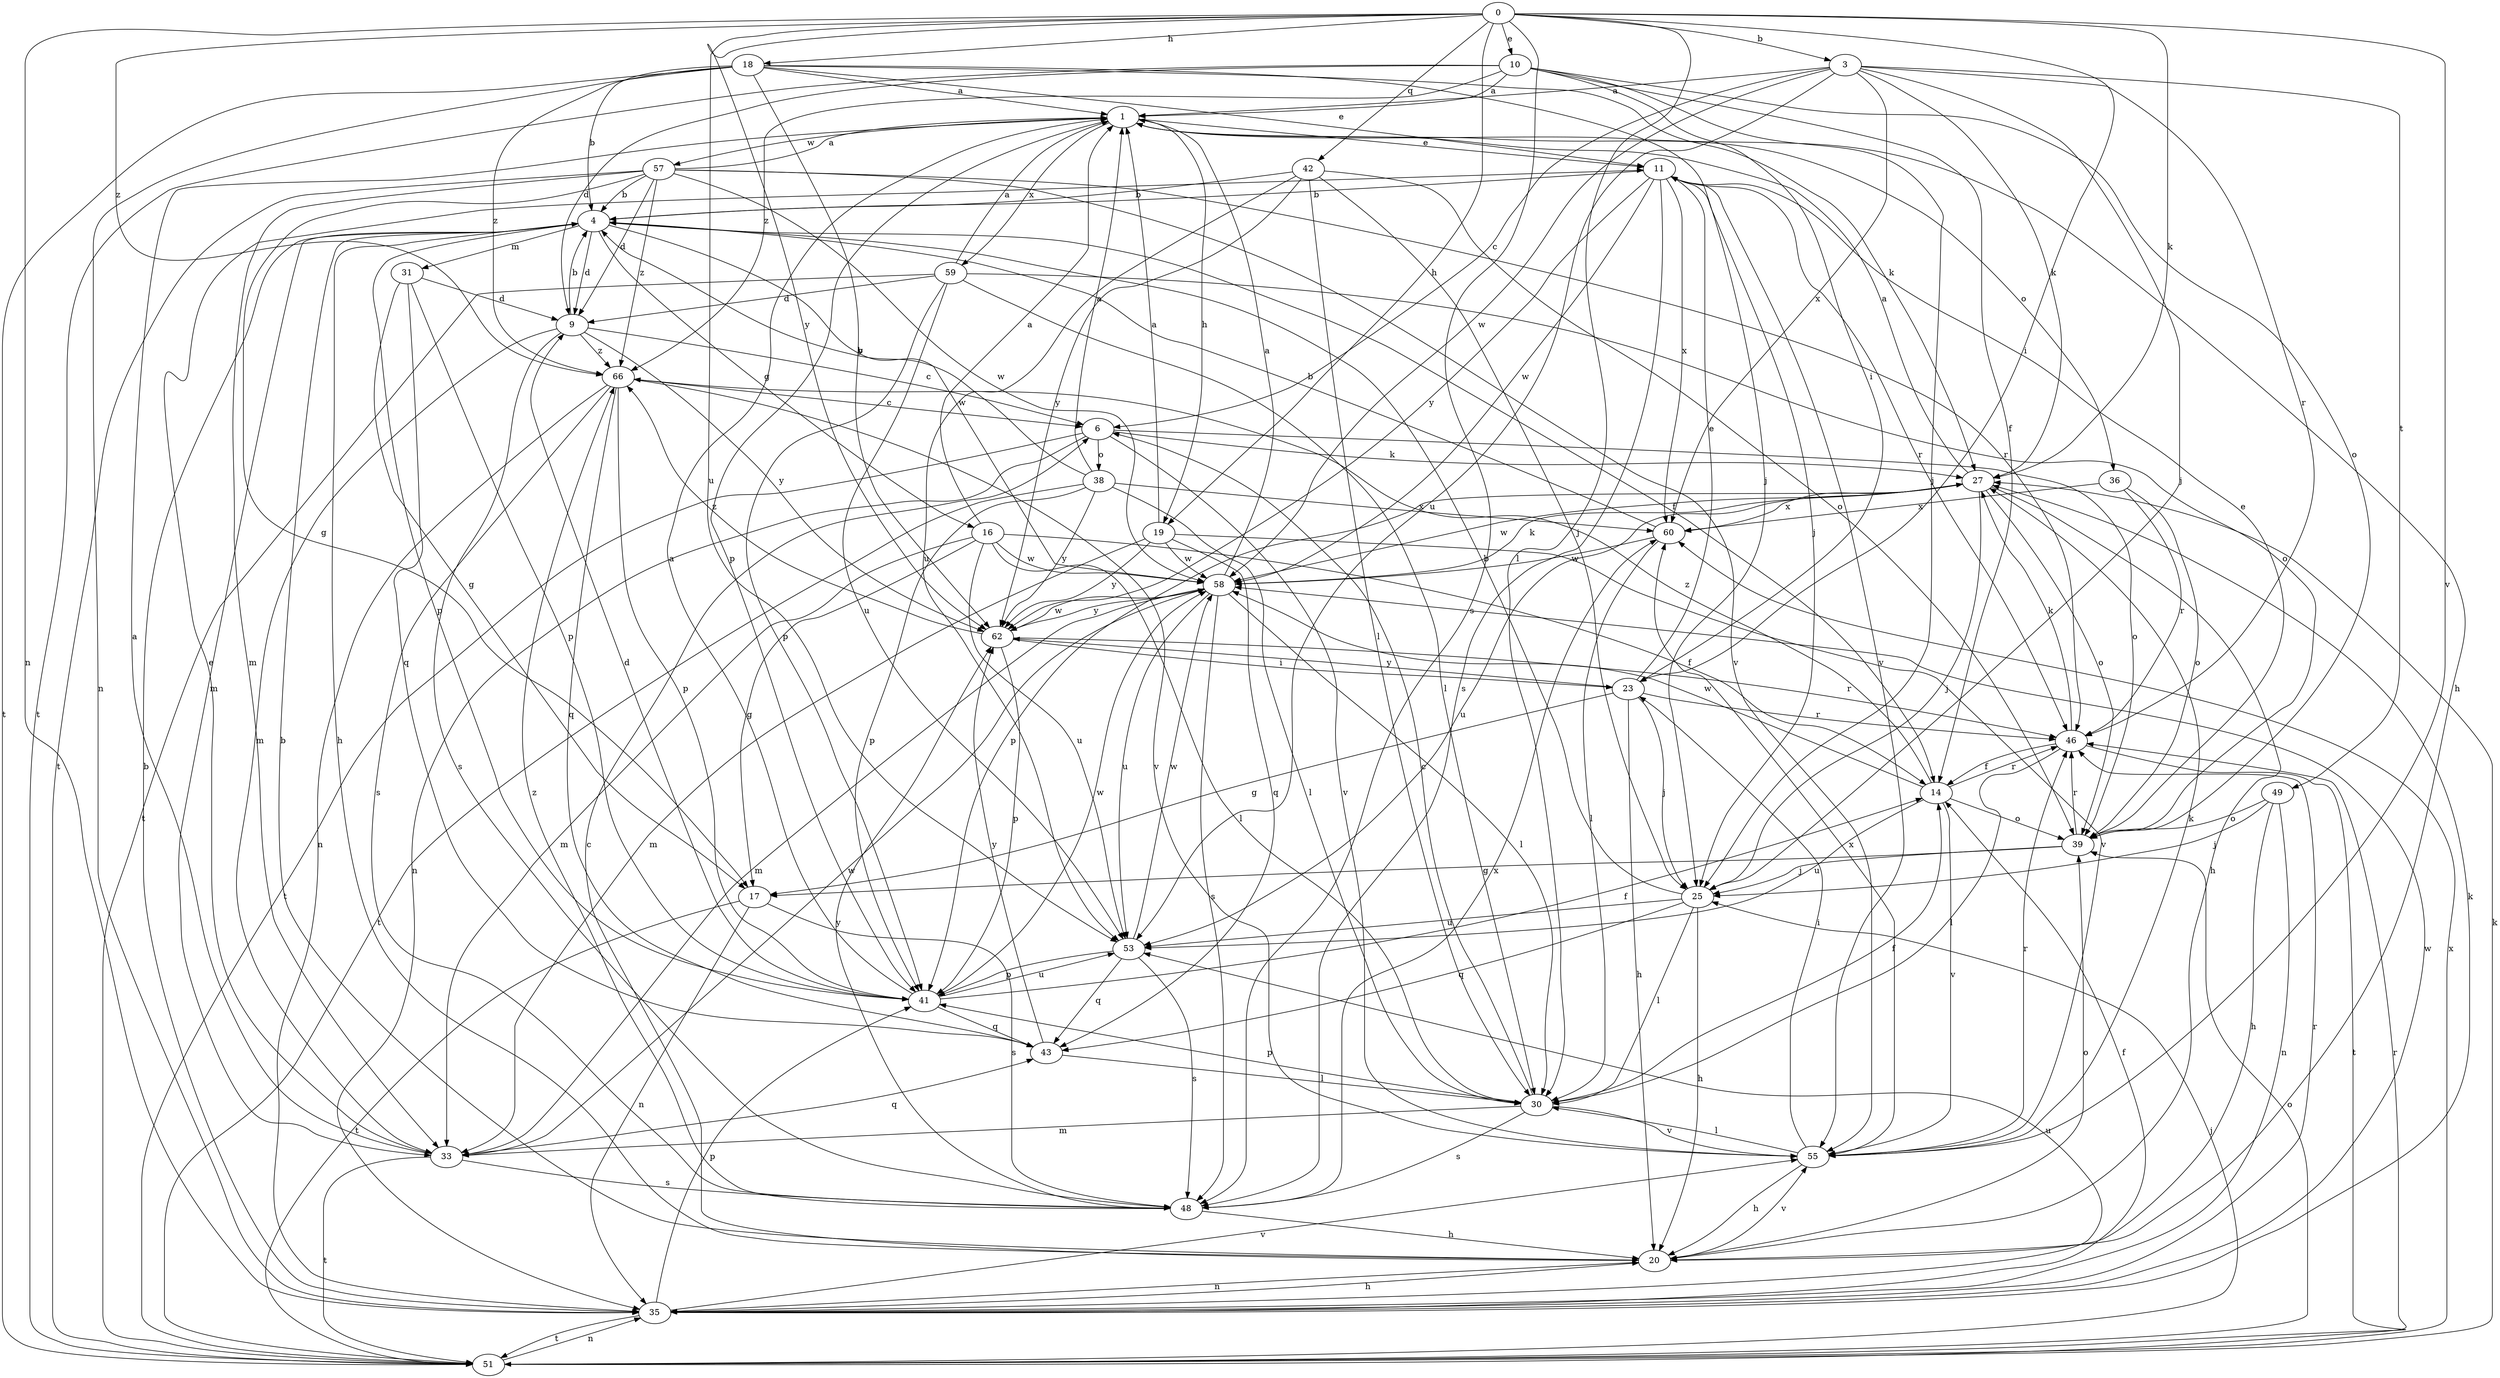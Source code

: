 strict digraph  {
0;
1;
3;
4;
6;
9;
10;
11;
14;
16;
17;
18;
19;
20;
23;
25;
27;
30;
31;
33;
35;
36;
38;
39;
41;
42;
43;
46;
48;
49;
51;
53;
55;
57;
58;
59;
60;
62;
66;
0 -> 3  [label=b];
0 -> 10  [label=e];
0 -> 18  [label=h];
0 -> 19  [label=h];
0 -> 23  [label=i];
0 -> 27  [label=k];
0 -> 30  [label=l];
0 -> 35  [label=n];
0 -> 42  [label=q];
0 -> 48  [label=s];
0 -> 53  [label=u];
0 -> 55  [label=v];
0 -> 62  [label=y];
0 -> 66  [label=z];
1 -> 11  [label=e];
1 -> 19  [label=h];
1 -> 20  [label=h];
1 -> 36  [label=o];
1 -> 41  [label=p];
1 -> 57  [label=w];
1 -> 59  [label=x];
3 -> 1  [label=a];
3 -> 6  [label=c];
3 -> 25  [label=j];
3 -> 27  [label=k];
3 -> 46  [label=r];
3 -> 49  [label=t];
3 -> 53  [label=u];
3 -> 58  [label=w];
3 -> 60  [label=x];
4 -> 9  [label=d];
4 -> 14  [label=f];
4 -> 16  [label=g];
4 -> 20  [label=h];
4 -> 31  [label=m];
4 -> 33  [label=m];
4 -> 41  [label=p];
4 -> 58  [label=w];
6 -> 27  [label=k];
6 -> 35  [label=n];
6 -> 38  [label=o];
6 -> 39  [label=o];
6 -> 51  [label=t];
6 -> 55  [label=v];
9 -> 4  [label=b];
9 -> 6  [label=c];
9 -> 33  [label=m];
9 -> 48  [label=s];
9 -> 62  [label=y];
9 -> 66  [label=z];
10 -> 1  [label=a];
10 -> 9  [label=d];
10 -> 14  [label=f];
10 -> 23  [label=i];
10 -> 25  [label=j];
10 -> 39  [label=o];
10 -> 51  [label=t];
10 -> 66  [label=z];
11 -> 4  [label=b];
11 -> 25  [label=j];
11 -> 46  [label=r];
11 -> 48  [label=s];
11 -> 55  [label=v];
11 -> 58  [label=w];
11 -> 60  [label=x];
11 -> 62  [label=y];
14 -> 39  [label=o];
14 -> 46  [label=r];
14 -> 53  [label=u];
14 -> 55  [label=v];
14 -> 58  [label=w];
14 -> 66  [label=z];
16 -> 1  [label=a];
16 -> 14  [label=f];
16 -> 17  [label=g];
16 -> 30  [label=l];
16 -> 33  [label=m];
16 -> 53  [label=u];
16 -> 58  [label=w];
17 -> 35  [label=n];
17 -> 48  [label=s];
17 -> 51  [label=t];
18 -> 1  [label=a];
18 -> 4  [label=b];
18 -> 11  [label=e];
18 -> 25  [label=j];
18 -> 27  [label=k];
18 -> 35  [label=n];
18 -> 51  [label=t];
18 -> 62  [label=y];
18 -> 66  [label=z];
19 -> 1  [label=a];
19 -> 33  [label=m];
19 -> 43  [label=q];
19 -> 55  [label=v];
19 -> 58  [label=w];
19 -> 62  [label=y];
20 -> 4  [label=b];
20 -> 6  [label=c];
20 -> 35  [label=n];
20 -> 39  [label=o];
20 -> 55  [label=v];
23 -> 11  [label=e];
23 -> 17  [label=g];
23 -> 20  [label=h];
23 -> 25  [label=j];
23 -> 46  [label=r];
23 -> 62  [label=y];
25 -> 4  [label=b];
25 -> 20  [label=h];
25 -> 30  [label=l];
25 -> 43  [label=q];
25 -> 53  [label=u];
27 -> 1  [label=a];
27 -> 20  [label=h];
27 -> 25  [label=j];
27 -> 39  [label=o];
27 -> 41  [label=p];
27 -> 53  [label=u];
27 -> 58  [label=w];
27 -> 60  [label=x];
30 -> 6  [label=c];
30 -> 14  [label=f];
30 -> 33  [label=m];
30 -> 41  [label=p];
30 -> 48  [label=s];
30 -> 55  [label=v];
31 -> 9  [label=d];
31 -> 17  [label=g];
31 -> 41  [label=p];
31 -> 43  [label=q];
33 -> 1  [label=a];
33 -> 11  [label=e];
33 -> 43  [label=q];
33 -> 48  [label=s];
33 -> 51  [label=t];
33 -> 58  [label=w];
35 -> 4  [label=b];
35 -> 14  [label=f];
35 -> 20  [label=h];
35 -> 27  [label=k];
35 -> 41  [label=p];
35 -> 46  [label=r];
35 -> 51  [label=t];
35 -> 53  [label=u];
35 -> 55  [label=v];
35 -> 58  [label=w];
36 -> 39  [label=o];
36 -> 46  [label=r];
36 -> 60  [label=x];
38 -> 1  [label=a];
38 -> 4  [label=b];
38 -> 30  [label=l];
38 -> 41  [label=p];
38 -> 51  [label=t];
38 -> 60  [label=x];
38 -> 62  [label=y];
39 -> 11  [label=e];
39 -> 17  [label=g];
39 -> 25  [label=j];
39 -> 46  [label=r];
41 -> 1  [label=a];
41 -> 9  [label=d];
41 -> 14  [label=f];
41 -> 43  [label=q];
41 -> 53  [label=u];
41 -> 58  [label=w];
42 -> 4  [label=b];
42 -> 25  [label=j];
42 -> 30  [label=l];
42 -> 39  [label=o];
42 -> 53  [label=u];
42 -> 62  [label=y];
43 -> 30  [label=l];
43 -> 62  [label=y];
46 -> 14  [label=f];
46 -> 27  [label=k];
46 -> 30  [label=l];
46 -> 51  [label=t];
48 -> 20  [label=h];
48 -> 60  [label=x];
48 -> 62  [label=y];
48 -> 66  [label=z];
49 -> 20  [label=h];
49 -> 25  [label=j];
49 -> 35  [label=n];
49 -> 39  [label=o];
51 -> 25  [label=j];
51 -> 27  [label=k];
51 -> 35  [label=n];
51 -> 39  [label=o];
51 -> 46  [label=r];
51 -> 60  [label=x];
53 -> 41  [label=p];
53 -> 43  [label=q];
53 -> 48  [label=s];
53 -> 58  [label=w];
55 -> 20  [label=h];
55 -> 23  [label=i];
55 -> 27  [label=k];
55 -> 30  [label=l];
55 -> 46  [label=r];
55 -> 60  [label=x];
57 -> 1  [label=a];
57 -> 4  [label=b];
57 -> 9  [label=d];
57 -> 17  [label=g];
57 -> 33  [label=m];
57 -> 46  [label=r];
57 -> 51  [label=t];
57 -> 55  [label=v];
57 -> 58  [label=w];
57 -> 66  [label=z];
58 -> 1  [label=a];
58 -> 27  [label=k];
58 -> 30  [label=l];
58 -> 33  [label=m];
58 -> 48  [label=s];
58 -> 53  [label=u];
58 -> 62  [label=y];
59 -> 1  [label=a];
59 -> 9  [label=d];
59 -> 30  [label=l];
59 -> 39  [label=o];
59 -> 41  [label=p];
59 -> 51  [label=t];
59 -> 53  [label=u];
60 -> 4  [label=b];
60 -> 30  [label=l];
60 -> 58  [label=w];
62 -> 23  [label=i];
62 -> 41  [label=p];
62 -> 46  [label=r];
62 -> 58  [label=w];
62 -> 66  [label=z];
66 -> 6  [label=c];
66 -> 35  [label=n];
66 -> 41  [label=p];
66 -> 43  [label=q];
66 -> 48  [label=s];
66 -> 55  [label=v];
}
